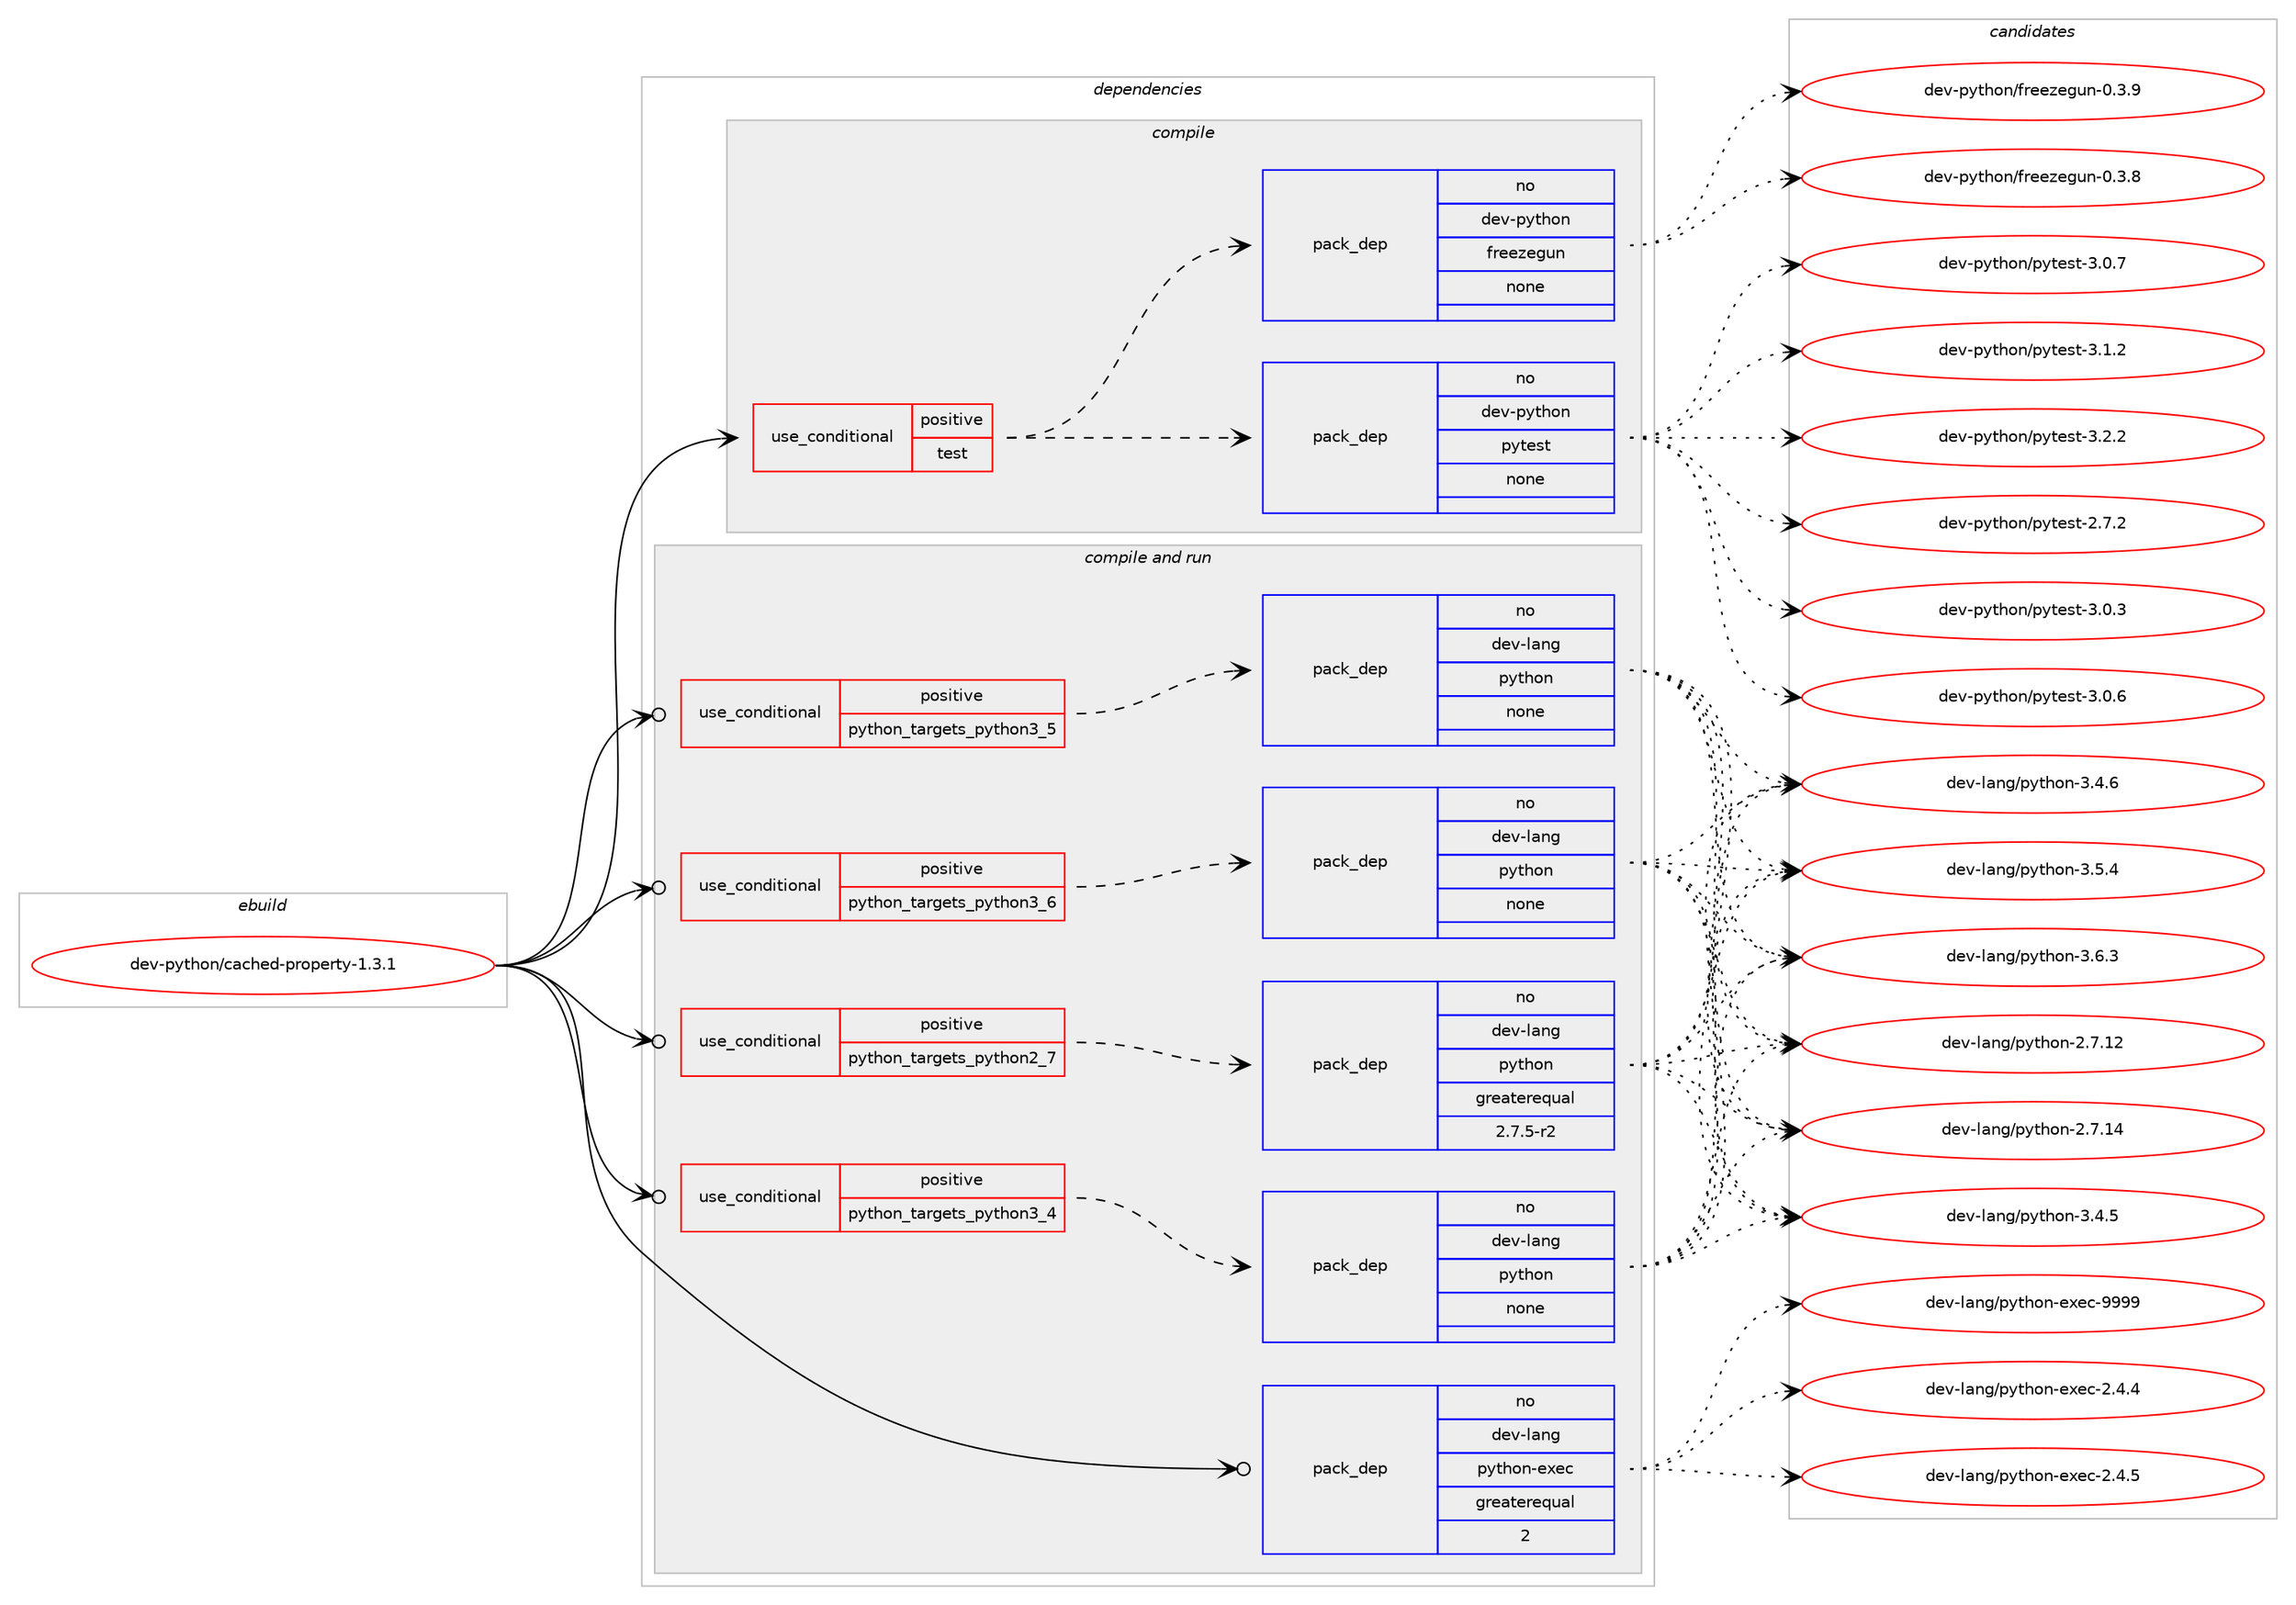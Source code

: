 digraph prolog {

# *************
# Graph options
# *************

newrank=true;
concentrate=true;
compound=true;
graph [rankdir=LR,fontname=Helvetica,fontsize=10,ranksep=1.5];#, ranksep=2.5, nodesep=0.2];
edge  [arrowhead=vee];
node  [fontname=Helvetica,fontsize=10];

# **********
# The ebuild
# **********

subgraph cluster_leftcol {
color=gray;
rank=same;
label=<<i>ebuild</i>>;
id [label="dev-python/cached-property-1.3.1", color=red, width=4, href="../dev-python/cached-property-1.3.1.svg"];
}

# ****************
# The dependencies
# ****************

subgraph cluster_midcol {
color=gray;
label=<<i>dependencies</i>>;
subgraph cluster_compile {
fillcolor="#eeeeee";
style=filled;
label=<<i>compile</i>>;
subgraph cond30412 {
dependency149906 [label=<<TABLE BORDER="0" CELLBORDER="1" CELLSPACING="0" CELLPADDING="4"><TR><TD ROWSPAN="3" CELLPADDING="10">use_conditional</TD></TR><TR><TD>positive</TD></TR><TR><TD>test</TD></TR></TABLE>>, shape=none, color=red];
subgraph pack115669 {
dependency149907 [label=<<TABLE BORDER="0" CELLBORDER="1" CELLSPACING="0" CELLPADDING="4" WIDTH="220"><TR><TD ROWSPAN="6" CELLPADDING="30">pack_dep</TD></TR><TR><TD WIDTH="110">no</TD></TR><TR><TD>dev-python</TD></TR><TR><TD>pytest</TD></TR><TR><TD>none</TD></TR><TR><TD></TD></TR></TABLE>>, shape=none, color=blue];
}
dependency149906:e -> dependency149907:w [weight=20,style="dashed",arrowhead="vee"];
subgraph pack115670 {
dependency149908 [label=<<TABLE BORDER="0" CELLBORDER="1" CELLSPACING="0" CELLPADDING="4" WIDTH="220"><TR><TD ROWSPAN="6" CELLPADDING="30">pack_dep</TD></TR><TR><TD WIDTH="110">no</TD></TR><TR><TD>dev-python</TD></TR><TR><TD>freezegun</TD></TR><TR><TD>none</TD></TR><TR><TD></TD></TR></TABLE>>, shape=none, color=blue];
}
dependency149906:e -> dependency149908:w [weight=20,style="dashed",arrowhead="vee"];
}
id:e -> dependency149906:w [weight=20,style="solid",arrowhead="vee"];
}
subgraph cluster_compileandrun {
fillcolor="#eeeeee";
style=filled;
label=<<i>compile and run</i>>;
subgraph cond30413 {
dependency149909 [label=<<TABLE BORDER="0" CELLBORDER="1" CELLSPACING="0" CELLPADDING="4"><TR><TD ROWSPAN="3" CELLPADDING="10">use_conditional</TD></TR><TR><TD>positive</TD></TR><TR><TD>python_targets_python2_7</TD></TR></TABLE>>, shape=none, color=red];
subgraph pack115671 {
dependency149910 [label=<<TABLE BORDER="0" CELLBORDER="1" CELLSPACING="0" CELLPADDING="4" WIDTH="220"><TR><TD ROWSPAN="6" CELLPADDING="30">pack_dep</TD></TR><TR><TD WIDTH="110">no</TD></TR><TR><TD>dev-lang</TD></TR><TR><TD>python</TD></TR><TR><TD>greaterequal</TD></TR><TR><TD>2.7.5-r2</TD></TR></TABLE>>, shape=none, color=blue];
}
dependency149909:e -> dependency149910:w [weight=20,style="dashed",arrowhead="vee"];
}
id:e -> dependency149909:w [weight=20,style="solid",arrowhead="odotvee"];
subgraph cond30414 {
dependency149911 [label=<<TABLE BORDER="0" CELLBORDER="1" CELLSPACING="0" CELLPADDING="4"><TR><TD ROWSPAN="3" CELLPADDING="10">use_conditional</TD></TR><TR><TD>positive</TD></TR><TR><TD>python_targets_python3_4</TD></TR></TABLE>>, shape=none, color=red];
subgraph pack115672 {
dependency149912 [label=<<TABLE BORDER="0" CELLBORDER="1" CELLSPACING="0" CELLPADDING="4" WIDTH="220"><TR><TD ROWSPAN="6" CELLPADDING="30">pack_dep</TD></TR><TR><TD WIDTH="110">no</TD></TR><TR><TD>dev-lang</TD></TR><TR><TD>python</TD></TR><TR><TD>none</TD></TR><TR><TD></TD></TR></TABLE>>, shape=none, color=blue];
}
dependency149911:e -> dependency149912:w [weight=20,style="dashed",arrowhead="vee"];
}
id:e -> dependency149911:w [weight=20,style="solid",arrowhead="odotvee"];
subgraph cond30415 {
dependency149913 [label=<<TABLE BORDER="0" CELLBORDER="1" CELLSPACING="0" CELLPADDING="4"><TR><TD ROWSPAN="3" CELLPADDING="10">use_conditional</TD></TR><TR><TD>positive</TD></TR><TR><TD>python_targets_python3_5</TD></TR></TABLE>>, shape=none, color=red];
subgraph pack115673 {
dependency149914 [label=<<TABLE BORDER="0" CELLBORDER="1" CELLSPACING="0" CELLPADDING="4" WIDTH="220"><TR><TD ROWSPAN="6" CELLPADDING="30">pack_dep</TD></TR><TR><TD WIDTH="110">no</TD></TR><TR><TD>dev-lang</TD></TR><TR><TD>python</TD></TR><TR><TD>none</TD></TR><TR><TD></TD></TR></TABLE>>, shape=none, color=blue];
}
dependency149913:e -> dependency149914:w [weight=20,style="dashed",arrowhead="vee"];
}
id:e -> dependency149913:w [weight=20,style="solid",arrowhead="odotvee"];
subgraph cond30416 {
dependency149915 [label=<<TABLE BORDER="0" CELLBORDER="1" CELLSPACING="0" CELLPADDING="4"><TR><TD ROWSPAN="3" CELLPADDING="10">use_conditional</TD></TR><TR><TD>positive</TD></TR><TR><TD>python_targets_python3_6</TD></TR></TABLE>>, shape=none, color=red];
subgraph pack115674 {
dependency149916 [label=<<TABLE BORDER="0" CELLBORDER="1" CELLSPACING="0" CELLPADDING="4" WIDTH="220"><TR><TD ROWSPAN="6" CELLPADDING="30">pack_dep</TD></TR><TR><TD WIDTH="110">no</TD></TR><TR><TD>dev-lang</TD></TR><TR><TD>python</TD></TR><TR><TD>none</TD></TR><TR><TD></TD></TR></TABLE>>, shape=none, color=blue];
}
dependency149915:e -> dependency149916:w [weight=20,style="dashed",arrowhead="vee"];
}
id:e -> dependency149915:w [weight=20,style="solid",arrowhead="odotvee"];
subgraph pack115675 {
dependency149917 [label=<<TABLE BORDER="0" CELLBORDER="1" CELLSPACING="0" CELLPADDING="4" WIDTH="220"><TR><TD ROWSPAN="6" CELLPADDING="30">pack_dep</TD></TR><TR><TD WIDTH="110">no</TD></TR><TR><TD>dev-lang</TD></TR><TR><TD>python-exec</TD></TR><TR><TD>greaterequal</TD></TR><TR><TD>2</TD></TR></TABLE>>, shape=none, color=blue];
}
id:e -> dependency149917:w [weight=20,style="solid",arrowhead="odotvee"];
}
subgraph cluster_run {
fillcolor="#eeeeee";
style=filled;
label=<<i>run</i>>;
}
}

# **************
# The candidates
# **************

subgraph cluster_choices {
rank=same;
color=gray;
label=<<i>candidates</i>>;

subgraph choice115669 {
color=black;
nodesep=1;
choice1001011184511212111610411111047112121116101115116455046554650 [label="dev-python/pytest-2.7.2", color=red, width=4,href="../dev-python/pytest-2.7.2.svg"];
choice1001011184511212111610411111047112121116101115116455146484651 [label="dev-python/pytest-3.0.3", color=red, width=4,href="../dev-python/pytest-3.0.3.svg"];
choice1001011184511212111610411111047112121116101115116455146484654 [label="dev-python/pytest-3.0.6", color=red, width=4,href="../dev-python/pytest-3.0.6.svg"];
choice1001011184511212111610411111047112121116101115116455146484655 [label="dev-python/pytest-3.0.7", color=red, width=4,href="../dev-python/pytest-3.0.7.svg"];
choice1001011184511212111610411111047112121116101115116455146494650 [label="dev-python/pytest-3.1.2", color=red, width=4,href="../dev-python/pytest-3.1.2.svg"];
choice1001011184511212111610411111047112121116101115116455146504650 [label="dev-python/pytest-3.2.2", color=red, width=4,href="../dev-python/pytest-3.2.2.svg"];
dependency149907:e -> choice1001011184511212111610411111047112121116101115116455046554650:w [style=dotted,weight="100"];
dependency149907:e -> choice1001011184511212111610411111047112121116101115116455146484651:w [style=dotted,weight="100"];
dependency149907:e -> choice1001011184511212111610411111047112121116101115116455146484654:w [style=dotted,weight="100"];
dependency149907:e -> choice1001011184511212111610411111047112121116101115116455146484655:w [style=dotted,weight="100"];
dependency149907:e -> choice1001011184511212111610411111047112121116101115116455146494650:w [style=dotted,weight="100"];
dependency149907:e -> choice1001011184511212111610411111047112121116101115116455146504650:w [style=dotted,weight="100"];
}
subgraph choice115670 {
color=black;
nodesep=1;
choice1001011184511212111610411111047102114101101122101103117110454846514656 [label="dev-python/freezegun-0.3.8", color=red, width=4,href="../dev-python/freezegun-0.3.8.svg"];
choice1001011184511212111610411111047102114101101122101103117110454846514657 [label="dev-python/freezegun-0.3.9", color=red, width=4,href="../dev-python/freezegun-0.3.9.svg"];
dependency149908:e -> choice1001011184511212111610411111047102114101101122101103117110454846514656:w [style=dotted,weight="100"];
dependency149908:e -> choice1001011184511212111610411111047102114101101122101103117110454846514657:w [style=dotted,weight="100"];
}
subgraph choice115671 {
color=black;
nodesep=1;
choice10010111845108971101034711212111610411111045504655464950 [label="dev-lang/python-2.7.12", color=red, width=4,href="../dev-lang/python-2.7.12.svg"];
choice10010111845108971101034711212111610411111045504655464952 [label="dev-lang/python-2.7.14", color=red, width=4,href="../dev-lang/python-2.7.14.svg"];
choice100101118451089711010347112121116104111110455146524653 [label="dev-lang/python-3.4.5", color=red, width=4,href="../dev-lang/python-3.4.5.svg"];
choice100101118451089711010347112121116104111110455146524654 [label="dev-lang/python-3.4.6", color=red, width=4,href="../dev-lang/python-3.4.6.svg"];
choice100101118451089711010347112121116104111110455146534652 [label="dev-lang/python-3.5.4", color=red, width=4,href="../dev-lang/python-3.5.4.svg"];
choice100101118451089711010347112121116104111110455146544651 [label="dev-lang/python-3.6.3", color=red, width=4,href="../dev-lang/python-3.6.3.svg"];
dependency149910:e -> choice10010111845108971101034711212111610411111045504655464950:w [style=dotted,weight="100"];
dependency149910:e -> choice10010111845108971101034711212111610411111045504655464952:w [style=dotted,weight="100"];
dependency149910:e -> choice100101118451089711010347112121116104111110455146524653:w [style=dotted,weight="100"];
dependency149910:e -> choice100101118451089711010347112121116104111110455146524654:w [style=dotted,weight="100"];
dependency149910:e -> choice100101118451089711010347112121116104111110455146534652:w [style=dotted,weight="100"];
dependency149910:e -> choice100101118451089711010347112121116104111110455146544651:w [style=dotted,weight="100"];
}
subgraph choice115672 {
color=black;
nodesep=1;
choice10010111845108971101034711212111610411111045504655464950 [label="dev-lang/python-2.7.12", color=red, width=4,href="../dev-lang/python-2.7.12.svg"];
choice10010111845108971101034711212111610411111045504655464952 [label="dev-lang/python-2.7.14", color=red, width=4,href="../dev-lang/python-2.7.14.svg"];
choice100101118451089711010347112121116104111110455146524653 [label="dev-lang/python-3.4.5", color=red, width=4,href="../dev-lang/python-3.4.5.svg"];
choice100101118451089711010347112121116104111110455146524654 [label="dev-lang/python-3.4.6", color=red, width=4,href="../dev-lang/python-3.4.6.svg"];
choice100101118451089711010347112121116104111110455146534652 [label="dev-lang/python-3.5.4", color=red, width=4,href="../dev-lang/python-3.5.4.svg"];
choice100101118451089711010347112121116104111110455146544651 [label="dev-lang/python-3.6.3", color=red, width=4,href="../dev-lang/python-3.6.3.svg"];
dependency149912:e -> choice10010111845108971101034711212111610411111045504655464950:w [style=dotted,weight="100"];
dependency149912:e -> choice10010111845108971101034711212111610411111045504655464952:w [style=dotted,weight="100"];
dependency149912:e -> choice100101118451089711010347112121116104111110455146524653:w [style=dotted,weight="100"];
dependency149912:e -> choice100101118451089711010347112121116104111110455146524654:w [style=dotted,weight="100"];
dependency149912:e -> choice100101118451089711010347112121116104111110455146534652:w [style=dotted,weight="100"];
dependency149912:e -> choice100101118451089711010347112121116104111110455146544651:w [style=dotted,weight="100"];
}
subgraph choice115673 {
color=black;
nodesep=1;
choice10010111845108971101034711212111610411111045504655464950 [label="dev-lang/python-2.7.12", color=red, width=4,href="../dev-lang/python-2.7.12.svg"];
choice10010111845108971101034711212111610411111045504655464952 [label="dev-lang/python-2.7.14", color=red, width=4,href="../dev-lang/python-2.7.14.svg"];
choice100101118451089711010347112121116104111110455146524653 [label="dev-lang/python-3.4.5", color=red, width=4,href="../dev-lang/python-3.4.5.svg"];
choice100101118451089711010347112121116104111110455146524654 [label="dev-lang/python-3.4.6", color=red, width=4,href="../dev-lang/python-3.4.6.svg"];
choice100101118451089711010347112121116104111110455146534652 [label="dev-lang/python-3.5.4", color=red, width=4,href="../dev-lang/python-3.5.4.svg"];
choice100101118451089711010347112121116104111110455146544651 [label="dev-lang/python-3.6.3", color=red, width=4,href="../dev-lang/python-3.6.3.svg"];
dependency149914:e -> choice10010111845108971101034711212111610411111045504655464950:w [style=dotted,weight="100"];
dependency149914:e -> choice10010111845108971101034711212111610411111045504655464952:w [style=dotted,weight="100"];
dependency149914:e -> choice100101118451089711010347112121116104111110455146524653:w [style=dotted,weight="100"];
dependency149914:e -> choice100101118451089711010347112121116104111110455146524654:w [style=dotted,weight="100"];
dependency149914:e -> choice100101118451089711010347112121116104111110455146534652:w [style=dotted,weight="100"];
dependency149914:e -> choice100101118451089711010347112121116104111110455146544651:w [style=dotted,weight="100"];
}
subgraph choice115674 {
color=black;
nodesep=1;
choice10010111845108971101034711212111610411111045504655464950 [label="dev-lang/python-2.7.12", color=red, width=4,href="../dev-lang/python-2.7.12.svg"];
choice10010111845108971101034711212111610411111045504655464952 [label="dev-lang/python-2.7.14", color=red, width=4,href="../dev-lang/python-2.7.14.svg"];
choice100101118451089711010347112121116104111110455146524653 [label="dev-lang/python-3.4.5", color=red, width=4,href="../dev-lang/python-3.4.5.svg"];
choice100101118451089711010347112121116104111110455146524654 [label="dev-lang/python-3.4.6", color=red, width=4,href="../dev-lang/python-3.4.6.svg"];
choice100101118451089711010347112121116104111110455146534652 [label="dev-lang/python-3.5.4", color=red, width=4,href="../dev-lang/python-3.5.4.svg"];
choice100101118451089711010347112121116104111110455146544651 [label="dev-lang/python-3.6.3", color=red, width=4,href="../dev-lang/python-3.6.3.svg"];
dependency149916:e -> choice10010111845108971101034711212111610411111045504655464950:w [style=dotted,weight="100"];
dependency149916:e -> choice10010111845108971101034711212111610411111045504655464952:w [style=dotted,weight="100"];
dependency149916:e -> choice100101118451089711010347112121116104111110455146524653:w [style=dotted,weight="100"];
dependency149916:e -> choice100101118451089711010347112121116104111110455146524654:w [style=dotted,weight="100"];
dependency149916:e -> choice100101118451089711010347112121116104111110455146534652:w [style=dotted,weight="100"];
dependency149916:e -> choice100101118451089711010347112121116104111110455146544651:w [style=dotted,weight="100"];
}
subgraph choice115675 {
color=black;
nodesep=1;
choice1001011184510897110103471121211161041111104510112010199455046524652 [label="dev-lang/python-exec-2.4.4", color=red, width=4,href="../dev-lang/python-exec-2.4.4.svg"];
choice1001011184510897110103471121211161041111104510112010199455046524653 [label="dev-lang/python-exec-2.4.5", color=red, width=4,href="../dev-lang/python-exec-2.4.5.svg"];
choice10010111845108971101034711212111610411111045101120101994557575757 [label="dev-lang/python-exec-9999", color=red, width=4,href="../dev-lang/python-exec-9999.svg"];
dependency149917:e -> choice1001011184510897110103471121211161041111104510112010199455046524652:w [style=dotted,weight="100"];
dependency149917:e -> choice1001011184510897110103471121211161041111104510112010199455046524653:w [style=dotted,weight="100"];
dependency149917:e -> choice10010111845108971101034711212111610411111045101120101994557575757:w [style=dotted,weight="100"];
}
}

}
